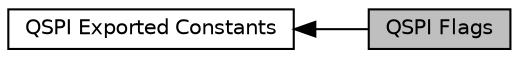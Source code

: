 digraph "QSPI Flags"
{
  edge [fontname="Helvetica",fontsize="10",labelfontname="Helvetica",labelfontsize="10"];
  node [fontname="Helvetica",fontsize="10",shape=record];
  rankdir=LR;
  Node1 [label="QSPI Exported Constants",height=0.2,width=0.4,color="black", fillcolor="white", style="filled",URL="$group___q_s_p_i___exported___constants.html"];
  Node0 [label="QSPI Flags",height=0.2,width=0.4,color="black", fillcolor="grey75", style="filled", fontcolor="black"];
  Node1->Node0 [shape=plaintext, dir="back", style="solid"];
}
